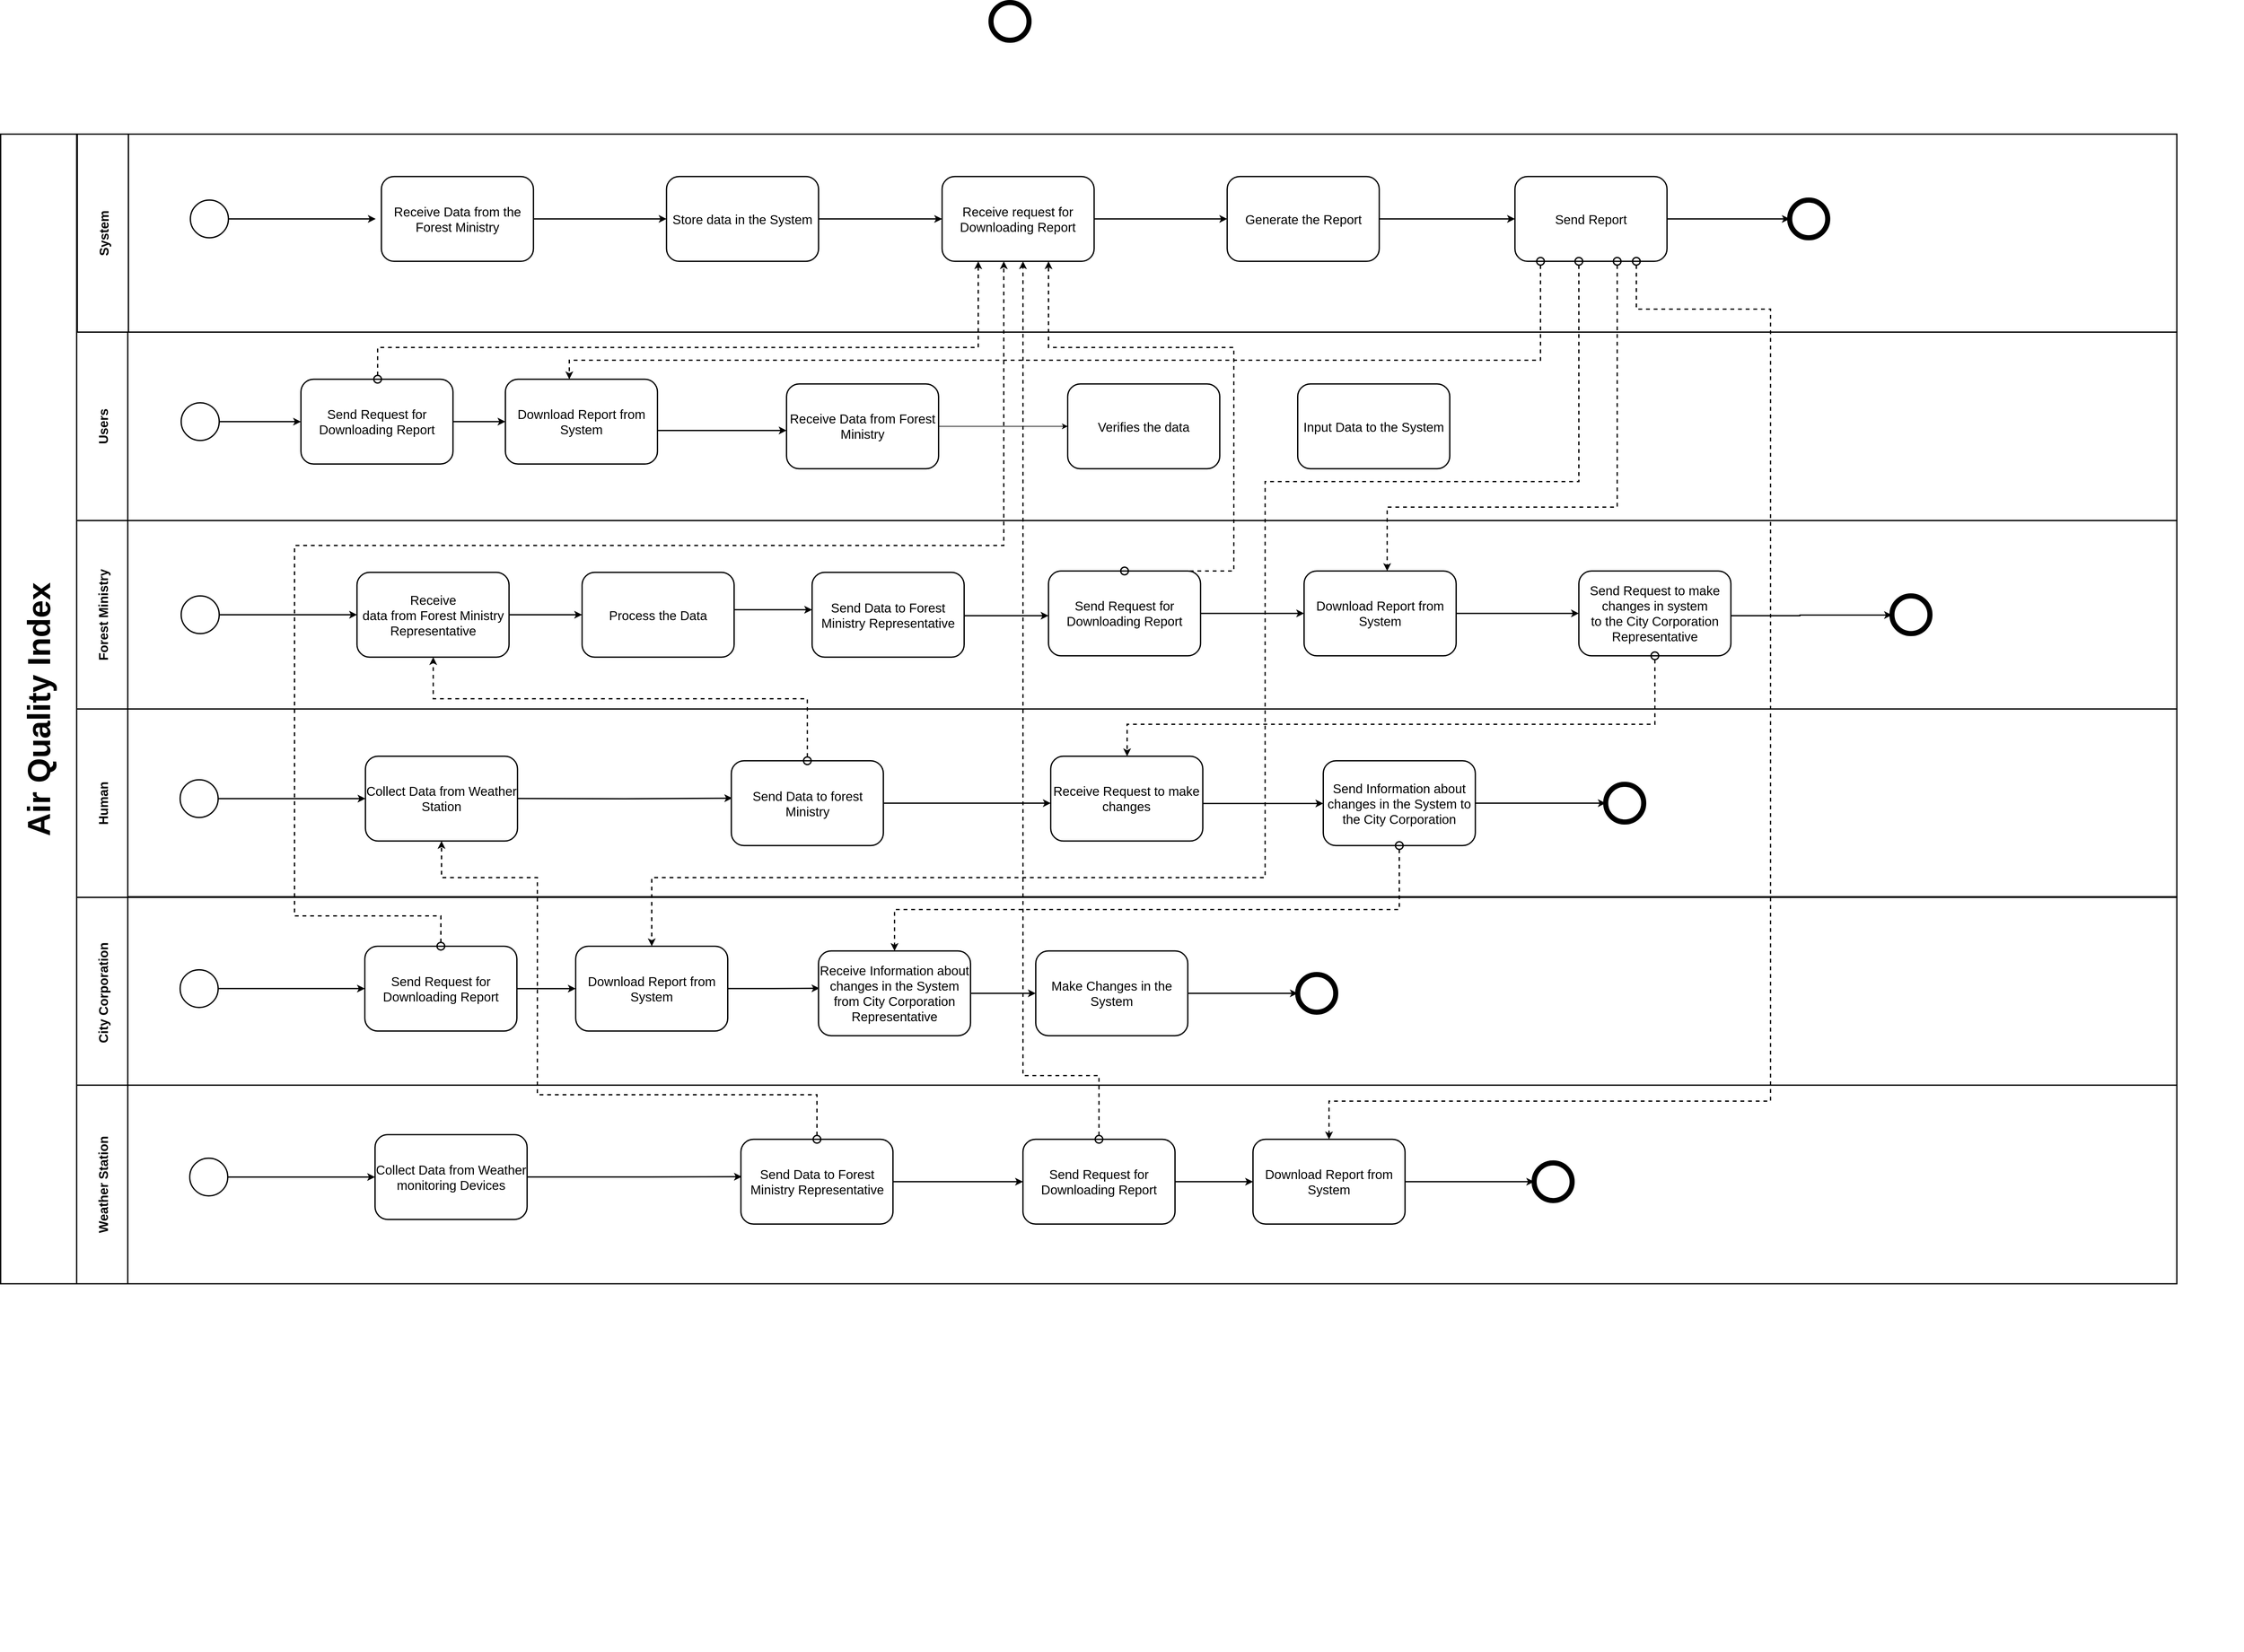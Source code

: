 <mxfile version="20.2.3" type="github">
  <diagram id="EGwHfUXkq1iX7QBWrGjY" name="Page-1">
    <mxGraphModel dx="1038" dy="1679" grid="1" gridSize="10" guides="1" tooltips="1" connect="1" arrows="1" fold="1" page="1" pageScale="1" pageWidth="850" pageHeight="1100" math="0" shadow="0">
      <root>
        <mxCell id="0" />
        <mxCell id="1" parent="0" />
        <mxCell id="KPnS5FJmeg73gy5v9fOs-1" value="" style="group;horizontal=0;" connectable="0" vertex="1" parent="1">
          <mxGeometry x="170" y="-744" width="3510" height="2360" as="geometry" />
        </mxCell>
        <mxCell id="KPnS5FJmeg73gy5v9fOs-2" value="Users" style="swimlane;horizontal=0;startSize=80;strokeWidth=2;fontSize=20;" vertex="1" parent="KPnS5FJmeg73gy5v9fOs-1">
          <mxGeometry x="118.983" y="300" width="3286.907" height="295" as="geometry" />
        </mxCell>
        <mxCell id="KPnS5FJmeg73gy5v9fOs-3" style="edgeStyle=orthogonalEdgeStyle;shape=connector;rounded=0;orthogonalLoop=1;jettySize=auto;html=1;exitX=1;exitY=0.5;exitDx=0;exitDy=0;exitPerimeter=0;labelBackgroundColor=default;fontFamily=Helvetica;fontSize=11;fontColor=default;startArrow=none;startFill=0;endArrow=classic;strokeColor=default;strokeWidth=2;" edge="1" parent="KPnS5FJmeg73gy5v9fOs-2" source="KPnS5FJmeg73gy5v9fOs-4" target="KPnS5FJmeg73gy5v9fOs-8">
          <mxGeometry relative="1" as="geometry" />
        </mxCell>
        <mxCell id="KPnS5FJmeg73gy5v9fOs-4" value="" style="strokeWidth=2;html=1;shape=mxgraph.flowchart.start_2;whiteSpace=wrap;" vertex="1" parent="KPnS5FJmeg73gy5v9fOs-2">
          <mxGeometry x="163.602" y="110.625" width="59.492" height="59" as="geometry" />
        </mxCell>
        <mxCell id="KPnS5FJmeg73gy5v9fOs-5" value="&lt;span style=&quot;font-size: 20px;&quot;&gt;Download Report from System&lt;/span&gt;" style="rounded=1;whiteSpace=wrap;html=1;strokeWidth=2;" vertex="1" parent="KPnS5FJmeg73gy5v9fOs-2">
          <mxGeometry x="671.017" y="73.75" width="237.966" height="132.75" as="geometry" />
        </mxCell>
        <mxCell id="KPnS5FJmeg73gy5v9fOs-6" style="edgeStyle=orthogonalEdgeStyle;rounded=0;orthogonalLoop=1;jettySize=auto;html=1;strokeWidth=2;" edge="1" parent="KPnS5FJmeg73gy5v9fOs-2" source="KPnS5FJmeg73gy5v9fOs-5" target="KPnS5FJmeg73gy5v9fOs-10">
          <mxGeometry relative="1" as="geometry">
            <mxPoint x="1081.017" y="144" as="targetPoint" />
            <Array as="points">
              <mxPoint x="1081" y="154" />
              <mxPoint x="1081" y="154" />
            </Array>
          </mxGeometry>
        </mxCell>
        <mxCell id="KPnS5FJmeg73gy5v9fOs-7" style="edgeStyle=orthogonalEdgeStyle;shape=connector;rounded=0;orthogonalLoop=1;jettySize=auto;html=1;exitX=1;exitY=0.5;exitDx=0;exitDy=0;entryX=0;entryY=0.5;entryDx=0;entryDy=0;labelBackgroundColor=default;fontFamily=Helvetica;fontSize=11;fontColor=default;startArrow=none;startFill=0;endArrow=classic;strokeColor=default;strokeWidth=2;" edge="1" parent="KPnS5FJmeg73gy5v9fOs-2" source="KPnS5FJmeg73gy5v9fOs-8" target="KPnS5FJmeg73gy5v9fOs-5">
          <mxGeometry relative="1" as="geometry" />
        </mxCell>
        <mxCell id="KPnS5FJmeg73gy5v9fOs-8" value="&lt;span style=&quot;font-size: 20px;&quot;&gt;Send Request for Downloading Report&lt;/span&gt;" style="rounded=1;whiteSpace=wrap;html=1;strokeWidth=2;" vertex="1" parent="KPnS5FJmeg73gy5v9fOs-2">
          <mxGeometry x="351.013" y="73.75" width="237.966" height="132.75" as="geometry" />
        </mxCell>
        <mxCell id="KPnS5FJmeg73gy5v9fOs-9" style="edgeStyle=orthogonalEdgeStyle;rounded=0;orthogonalLoop=1;jettySize=auto;html=1;exitX=1;exitY=0.5;exitDx=0;exitDy=0;" edge="1" parent="KPnS5FJmeg73gy5v9fOs-2" source="KPnS5FJmeg73gy5v9fOs-10" target="KPnS5FJmeg73gy5v9fOs-11">
          <mxGeometry relative="1" as="geometry" />
        </mxCell>
        <mxCell id="KPnS5FJmeg73gy5v9fOs-10" value="&lt;span style=&quot;font-size: 20px;&quot;&gt;Receive Data from Forest Ministry&lt;/span&gt;" style="rounded=1;whiteSpace=wrap;html=1;strokeWidth=2;" vertex="1" parent="KPnS5FJmeg73gy5v9fOs-2">
          <mxGeometry x="1111.017" y="81.12" width="237.966" height="132.75" as="geometry" />
        </mxCell>
        <mxCell id="KPnS5FJmeg73gy5v9fOs-11" value="&lt;span style=&quot;font-size: 20px;&quot;&gt;Verifies the data&lt;/span&gt;" style="rounded=1;whiteSpace=wrap;html=1;strokeWidth=2;" vertex="1" parent="KPnS5FJmeg73gy5v9fOs-2">
          <mxGeometry x="1551.017" y="81.13" width="237.966" height="132.75" as="geometry" />
        </mxCell>
        <mxCell id="KPnS5FJmeg73gy5v9fOs-12" value="&lt;span style=&quot;font-size: 20px;&quot;&gt;Input Data to the System&lt;/span&gt;" style="rounded=1;whiteSpace=wrap;html=1;strokeWidth=2;" vertex="1" parent="KPnS5FJmeg73gy5v9fOs-2">
          <mxGeometry x="1911.017" y="81.13" width="237.966" height="132.75" as="geometry" />
        </mxCell>
        <mxCell id="KPnS5FJmeg73gy5v9fOs-13" value="" style="group;strokeWidth=2;" connectable="0" vertex="1" parent="KPnS5FJmeg73gy5v9fOs-1">
          <mxGeometry x="118.983" y="595" width="3391.017" height="1770" as="geometry" />
        </mxCell>
        <mxCell id="KPnS5FJmeg73gy5v9fOs-14" value="" style="group;strokeWidth=2;" connectable="0" vertex="1" parent="KPnS5FJmeg73gy5v9fOs-13">
          <mxGeometry y="295" width="3331.525" height="1475" as="geometry" />
        </mxCell>
        <mxCell id="KPnS5FJmeg73gy5v9fOs-15" value="" style="group;strokeWidth=2;" connectable="0" vertex="1" parent="KPnS5FJmeg73gy5v9fOs-14">
          <mxGeometry width="3331.525" height="1475" as="geometry" />
        </mxCell>
        <mxCell id="KPnS5FJmeg73gy5v9fOs-16" value="Weather Station" style="swimlane;horizontal=0;startSize=80;fillStyle=solid;strokeWidth=2;fontSize=20;fontStyle=1" vertex="1" parent="KPnS5FJmeg73gy5v9fOs-15">
          <mxGeometry y="589" width="3286.91" height="311" as="geometry" />
        </mxCell>
        <mxCell id="KPnS5FJmeg73gy5v9fOs-17" style="edgeStyle=orthogonalEdgeStyle;rounded=0;orthogonalLoop=1;jettySize=auto;html=1;entryX=0;entryY=0.5;entryDx=0;entryDy=0;strokeWidth=2;" edge="1" parent="KPnS5FJmeg73gy5v9fOs-16" source="KPnS5FJmeg73gy5v9fOs-18" target="KPnS5FJmeg73gy5v9fOs-20">
          <mxGeometry relative="1" as="geometry" />
        </mxCell>
        <mxCell id="KPnS5FJmeg73gy5v9fOs-18" value="" style="strokeWidth=2;html=1;shape=mxgraph.flowchart.start_2;whiteSpace=wrap;" vertex="1" parent="KPnS5FJmeg73gy5v9fOs-16">
          <mxGeometry x="176.987" y="114.313" width="59.492" height="59" as="geometry" />
        </mxCell>
        <mxCell id="KPnS5FJmeg73gy5v9fOs-19" style="edgeStyle=orthogonalEdgeStyle;rounded=0;orthogonalLoop=1;jettySize=auto;html=1;entryX=0.006;entryY=0.441;entryDx=0;entryDy=0;entryPerimeter=0;strokeWidth=2;" edge="1" parent="KPnS5FJmeg73gy5v9fOs-16" source="KPnS5FJmeg73gy5v9fOs-20" target="KPnS5FJmeg73gy5v9fOs-22">
          <mxGeometry relative="1" as="geometry" />
        </mxCell>
        <mxCell id="KPnS5FJmeg73gy5v9fOs-20" value="&lt;font style=&quot;font-size: 20px;&quot;&gt;Collect Data from Weather monitoring Devices&lt;/font&gt;" style="rounded=1;whiteSpace=wrap;html=1;strokeWidth=2;" vertex="1" parent="KPnS5FJmeg73gy5v9fOs-16">
          <mxGeometry x="467.008" y="77.438" width="237.966" height="132.75" as="geometry" />
        </mxCell>
        <mxCell id="KPnS5FJmeg73gy5v9fOs-21" style="edgeStyle=orthogonalEdgeStyle;rounded=0;orthogonalLoop=1;jettySize=auto;html=1;strokeWidth=2;" edge="1" parent="KPnS5FJmeg73gy5v9fOs-16" source="KPnS5FJmeg73gy5v9fOs-22" target="KPnS5FJmeg73gy5v9fOs-25">
          <mxGeometry relative="1" as="geometry">
            <mxPoint x="1502.16" y="150.845" as="targetPoint" />
          </mxGeometry>
        </mxCell>
        <mxCell id="KPnS5FJmeg73gy5v9fOs-22" value="&lt;font style=&quot;font-size: 20px;&quot;&gt;Send Data to Forest Ministry Representative&lt;/font&gt;" style="rounded=1;whiteSpace=wrap;html=1;strokeWidth=2;" vertex="1" parent="KPnS5FJmeg73gy5v9fOs-16">
          <mxGeometry x="1039.614" y="84.812" width="237.966" height="132.75" as="geometry" />
        </mxCell>
        <mxCell id="KPnS5FJmeg73gy5v9fOs-23" value="&lt;font style=&quot;font-size: 20px;&quot;&gt;Download Report from System&lt;/font&gt;" style="rounded=1;whiteSpace=wrap;html=1;strokeWidth=2;" vertex="1" parent="KPnS5FJmeg73gy5v9fOs-16">
          <mxGeometry x="1841.013" y="84.81" width="237.966" height="132.75" as="geometry" />
        </mxCell>
        <mxCell id="KPnS5FJmeg73gy5v9fOs-24" style="edgeStyle=orthogonalEdgeStyle;rounded=0;orthogonalLoop=1;jettySize=auto;html=1;strokeWidth=2;" edge="1" parent="KPnS5FJmeg73gy5v9fOs-16" source="KPnS5FJmeg73gy5v9fOs-23" target="KPnS5FJmeg73gy5v9fOs-27">
          <mxGeometry relative="1" as="geometry">
            <mxPoint x="2242.447" y="150.728" as="targetPoint" />
          </mxGeometry>
        </mxCell>
        <mxCell id="KPnS5FJmeg73gy5v9fOs-25" value="&lt;font style=&quot;font-size: 20px;&quot;&gt;Send Request for Downloading Report&lt;/font&gt;" style="rounded=1;whiteSpace=wrap;html=1;strokeWidth=2;" vertex="1" parent="KPnS5FJmeg73gy5v9fOs-16">
          <mxGeometry x="1481.013" y="84.81" width="237.966" height="132.75" as="geometry" />
        </mxCell>
        <mxCell id="KPnS5FJmeg73gy5v9fOs-26" style="edgeStyle=orthogonalEdgeStyle;rounded=0;orthogonalLoop=1;jettySize=auto;html=1;strokeWidth=2;" edge="1" parent="KPnS5FJmeg73gy5v9fOs-16" source="KPnS5FJmeg73gy5v9fOs-25" target="KPnS5FJmeg73gy5v9fOs-23">
          <mxGeometry relative="1" as="geometry">
            <mxPoint x="1482.036" y="-278.965" as="sourcePoint" />
            <mxPoint x="1532.034" y="-272.63" as="targetPoint" />
          </mxGeometry>
        </mxCell>
        <mxCell id="KPnS5FJmeg73gy5v9fOs-27" value="" style="strokeWidth=8;html=1;shape=mxgraph.flowchart.start_2;whiteSpace=wrap;" vertex="1" parent="KPnS5FJmeg73gy5v9fOs-16">
          <mxGeometry x="2281.021" y="121.69" width="59.492" height="59" as="geometry" />
        </mxCell>
        <mxCell id="KPnS5FJmeg73gy5v9fOs-28" value="City Corporation " style="swimlane;horizontal=0;startSize=80;strokeWidth=2;fontSize=20;" vertex="1" parent="KPnS5FJmeg73gy5v9fOs-15">
          <mxGeometry y="294" width="3286.907" height="295" as="geometry" />
        </mxCell>
        <mxCell id="KPnS5FJmeg73gy5v9fOs-29" value="" style="strokeWidth=2;html=1;shape=mxgraph.flowchart.start_2;whiteSpace=wrap;" vertex="1" parent="KPnS5FJmeg73gy5v9fOs-28">
          <mxGeometry x="161.952" y="114.315" width="59.492" height="59" as="geometry" />
        </mxCell>
        <mxCell id="KPnS5FJmeg73gy5v9fOs-30" value="" style="strokeWidth=8;html=1;shape=mxgraph.flowchart.start_2;whiteSpace=wrap;" vertex="1" parent="KPnS5FJmeg73gy5v9fOs-28">
          <mxGeometry x="1911.021" y="121.69" width="59.492" height="59" as="geometry" />
        </mxCell>
        <mxCell id="KPnS5FJmeg73gy5v9fOs-31" value="&lt;font style=&quot;font-size: 20px;&quot;&gt;Download Report from System&lt;/font&gt;" style="rounded=1;whiteSpace=wrap;html=1;strokeWidth=2;" vertex="1" parent="KPnS5FJmeg73gy5v9fOs-28">
          <mxGeometry x="781.013" y="77.44" width="237.966" height="132.75" as="geometry" />
        </mxCell>
        <mxCell id="KPnS5FJmeg73gy5v9fOs-32" style="edgeStyle=orthogonalEdgeStyle;rounded=0;orthogonalLoop=1;jettySize=auto;html=1;strokeWidth=2;" edge="1" parent="KPnS5FJmeg73gy5v9fOs-28" source="KPnS5FJmeg73gy5v9fOs-29" target="KPnS5FJmeg73gy5v9fOs-38">
          <mxGeometry relative="1" as="geometry">
            <mxPoint x="411.017" y="144" as="targetPoint" />
          </mxGeometry>
        </mxCell>
        <mxCell id="KPnS5FJmeg73gy5v9fOs-33" style="edgeStyle=orthogonalEdgeStyle;rounded=0;orthogonalLoop=1;jettySize=auto;html=1;strokeWidth=2;" edge="1" parent="KPnS5FJmeg73gy5v9fOs-28" source="KPnS5FJmeg73gy5v9fOs-34" target="KPnS5FJmeg73gy5v9fOs-36">
          <mxGeometry relative="1" as="geometry">
            <mxPoint x="1501.017" y="151" as="targetPoint" />
          </mxGeometry>
        </mxCell>
        <mxCell id="KPnS5FJmeg73gy5v9fOs-34" value="&lt;font style=&quot;font-size: 20px;&quot;&gt;Receive Information about changes in the System from City Corporation Representative&lt;/font&gt;" style="rounded=1;whiteSpace=wrap;html=1;strokeWidth=2;" vertex="1" parent="KPnS5FJmeg73gy5v9fOs-28">
          <mxGeometry x="1161.019" y="84.815" width="237.966" height="132.75" as="geometry" />
        </mxCell>
        <mxCell id="KPnS5FJmeg73gy5v9fOs-35" style="edgeStyle=orthogonalEdgeStyle;rounded=0;orthogonalLoop=1;jettySize=auto;html=1;entryX=0.006;entryY=0.441;entryDx=0;entryDy=0;entryPerimeter=0;strokeWidth=2;" edge="1" parent="KPnS5FJmeg73gy5v9fOs-28" source="KPnS5FJmeg73gy5v9fOs-31" target="KPnS5FJmeg73gy5v9fOs-34">
          <mxGeometry relative="1" as="geometry" />
        </mxCell>
        <mxCell id="KPnS5FJmeg73gy5v9fOs-36" value="&lt;font style=&quot;font-size: 20px;&quot;&gt;Make Changes in the System&lt;/font&gt;" style="rounded=1;whiteSpace=wrap;html=1;strokeWidth=2;" vertex="1" parent="KPnS5FJmeg73gy5v9fOs-28">
          <mxGeometry x="1501.019" y="84.815" width="237.966" height="132.75" as="geometry" />
        </mxCell>
        <mxCell id="KPnS5FJmeg73gy5v9fOs-37" style="edgeStyle=orthogonalEdgeStyle;rounded=0;orthogonalLoop=1;jettySize=auto;html=1;strokeWidth=2;" edge="1" parent="KPnS5FJmeg73gy5v9fOs-28" source="KPnS5FJmeg73gy5v9fOs-36" target="KPnS5FJmeg73gy5v9fOs-30">
          <mxGeometry relative="1" as="geometry">
            <mxPoint x="1751.015" y="150.6" as="sourcePoint" />
            <mxPoint x="1891.017" y="151" as="targetPoint" />
          </mxGeometry>
        </mxCell>
        <mxCell id="KPnS5FJmeg73gy5v9fOs-38" value="&lt;font style=&quot;font-size: 20px;&quot;&gt;Send Request for Downloading Report&lt;/font&gt;" style="rounded=1;whiteSpace=wrap;html=1;strokeWidth=2;" vertex="1" parent="KPnS5FJmeg73gy5v9fOs-28">
          <mxGeometry x="451.013" y="77.44" width="237.966" height="132.75" as="geometry" />
        </mxCell>
        <mxCell id="KPnS5FJmeg73gy5v9fOs-39" style="edgeStyle=orthogonalEdgeStyle;rounded=0;orthogonalLoop=1;jettySize=auto;html=1;strokeWidth=2;" edge="1" parent="KPnS5FJmeg73gy5v9fOs-28" source="KPnS5FJmeg73gy5v9fOs-38" target="KPnS5FJmeg73gy5v9fOs-31">
          <mxGeometry relative="1" as="geometry">
            <mxPoint x="711.019" y="153.665" as="sourcePoint" />
            <mxPoint x="761.017" y="160" as="targetPoint" />
          </mxGeometry>
        </mxCell>
        <mxCell id="KPnS5FJmeg73gy5v9fOs-40" value="Human" style="swimlane;horizontal=0;startSize=80;strokeWidth=2;fontSize=20;" vertex="1" parent="KPnS5FJmeg73gy5v9fOs-15">
          <mxGeometry width="3286.907" height="295" as="geometry" />
        </mxCell>
        <mxCell id="KPnS5FJmeg73gy5v9fOs-41" value="" style="strokeWidth=2;html=1;shape=mxgraph.flowchart.start_2;whiteSpace=wrap;" vertex="1" parent="KPnS5FJmeg73gy5v9fOs-40">
          <mxGeometry x="161.952" y="110.875" width="59.492" height="59" as="geometry" />
        </mxCell>
        <mxCell id="KPnS5FJmeg73gy5v9fOs-42" style="edgeStyle=orthogonalEdgeStyle;rounded=0;orthogonalLoop=1;jettySize=auto;html=1;entryX=0;entryY=0.5;entryDx=0;entryDy=0;strokeWidth=2;" edge="1" parent="KPnS5FJmeg73gy5v9fOs-40" source="KPnS5FJmeg73gy5v9fOs-41" target="KPnS5FJmeg73gy5v9fOs-43">
          <mxGeometry relative="1" as="geometry" />
        </mxCell>
        <mxCell id="KPnS5FJmeg73gy5v9fOs-43" value="&lt;font style=&quot;font-size: 20px;&quot;&gt;Collect Data from Weather Station&lt;/font&gt;" style="rounded=1;whiteSpace=wrap;html=1;strokeWidth=2;" vertex="1" parent="KPnS5FJmeg73gy5v9fOs-40">
          <mxGeometry x="451.973" y="74.0" width="237.966" height="132.75" as="geometry" />
        </mxCell>
        <mxCell id="KPnS5FJmeg73gy5v9fOs-44" style="edgeStyle=orthogonalEdgeStyle;rounded=0;orthogonalLoop=1;jettySize=auto;html=1;entryX=0.006;entryY=0.441;entryDx=0;entryDy=0;entryPerimeter=0;strokeWidth=2;" edge="1" parent="KPnS5FJmeg73gy5v9fOs-40" target="KPnS5FJmeg73gy5v9fOs-45">
          <mxGeometry relative="1" as="geometry">
            <mxPoint x="689.939" y="140.075" as="sourcePoint" />
          </mxGeometry>
        </mxCell>
        <mxCell id="KPnS5FJmeg73gy5v9fOs-45" value="&lt;font style=&quot;font-size: 20px;&quot;&gt;Send Data to forest Ministry&lt;/font&gt;" style="rounded=1;whiteSpace=wrap;html=1;strokeWidth=2;" vertex="1" parent="KPnS5FJmeg73gy5v9fOs-40">
          <mxGeometry x="1024.579" y="81.125" width="237.966" height="132.75" as="geometry" />
        </mxCell>
        <mxCell id="KPnS5FJmeg73gy5v9fOs-46" value="&lt;font style=&quot;font-size: 20px;&quot;&gt;Receive Request to make changes&lt;/font&gt;" style="rounded=1;whiteSpace=wrap;html=1;strokeWidth=2;" vertex="1" parent="KPnS5FJmeg73gy5v9fOs-40">
          <mxGeometry x="1524.469" y="74.005" width="237.966" height="132.75" as="geometry" />
        </mxCell>
        <mxCell id="KPnS5FJmeg73gy5v9fOs-47" style="edgeStyle=orthogonalEdgeStyle;rounded=0;orthogonalLoop=1;jettySize=auto;html=1;strokeWidth=2;" edge="1" parent="KPnS5FJmeg73gy5v9fOs-40" source="KPnS5FJmeg73gy5v9fOs-45" target="KPnS5FJmeg73gy5v9fOs-46">
          <mxGeometry relative="1" as="geometry">
            <mxPoint x="1281.019" y="150.235" as="sourcePoint" />
            <mxPoint x="1481.017" y="164" as="targetPoint" />
            <Array as="points">
              <mxPoint x="1451" y="148" />
              <mxPoint x="1451" y="148" />
            </Array>
          </mxGeometry>
        </mxCell>
        <mxCell id="KPnS5FJmeg73gy5v9fOs-48" value="&lt;font style=&quot;font-size: 20px;&quot;&gt;Send Information about changes in the System to the City Corporation&lt;/font&gt;" style="rounded=1;whiteSpace=wrap;html=1;strokeWidth=2;" vertex="1" parent="KPnS5FJmeg73gy5v9fOs-40">
          <mxGeometry x="1951.019" y="81.125" width="237.966" height="132.75" as="geometry" />
        </mxCell>
        <mxCell id="KPnS5FJmeg73gy5v9fOs-49" style="edgeStyle=orthogonalEdgeStyle;rounded=0;orthogonalLoop=1;jettySize=auto;html=1;strokeWidth=2;" edge="1" parent="KPnS5FJmeg73gy5v9fOs-40" source="KPnS5FJmeg73gy5v9fOs-46" target="KPnS5FJmeg73gy5v9fOs-48">
          <mxGeometry relative="1" as="geometry">
            <mxPoint x="1791.015" y="146.781" as="sourcePoint" />
            <mxPoint x="1908.017" y="154" as="targetPoint" />
            <Array as="points">
              <mxPoint x="1811" y="148" />
              <mxPoint x="1811" y="148" />
            </Array>
          </mxGeometry>
        </mxCell>
        <mxCell id="KPnS5FJmeg73gy5v9fOs-50" value="" style="strokeWidth=8;html=1;shape=mxgraph.flowchart.start_2;whiteSpace=wrap;" vertex="1" parent="KPnS5FJmeg73gy5v9fOs-40">
          <mxGeometry x="2393.051" y="118.0" width="59.492" height="59" as="geometry" />
        </mxCell>
        <mxCell id="KPnS5FJmeg73gy5v9fOs-51" style="edgeStyle=orthogonalEdgeStyle;rounded=0;orthogonalLoop=1;jettySize=auto;html=1;strokeWidth=2;" edge="1" parent="KPnS5FJmeg73gy5v9fOs-40" source="KPnS5FJmeg73gy5v9fOs-48" target="KPnS5FJmeg73gy5v9fOs-50">
          <mxGeometry relative="1" as="geometry">
            <mxPoint x="2221.015" y="147.453" as="sourcePoint" />
            <mxPoint x="2084.064" y="-292.69" as="targetPoint" />
          </mxGeometry>
        </mxCell>
        <mxCell id="KPnS5FJmeg73gy5v9fOs-52" style="edgeStyle=orthogonalEdgeStyle;rounded=0;orthogonalLoop=1;jettySize=auto;html=1;dashed=1;startArrow=oval;startFill=0;endArrow=classic;endFill=1;strokeWidth=2;startSize=12;" edge="1" parent="KPnS5FJmeg73gy5v9fOs-15" source="KPnS5FJmeg73gy5v9fOs-22" target="KPnS5FJmeg73gy5v9fOs-43">
          <mxGeometry relative="1" as="geometry">
            <Array as="points">
              <mxPoint x="1159" y="604" />
              <mxPoint x="721" y="604" />
              <mxPoint x="721" y="264" />
              <mxPoint x="571" y="264" />
            </Array>
            <mxPoint x="251.017" y="234" as="targetPoint" />
          </mxGeometry>
        </mxCell>
        <mxCell id="KPnS5FJmeg73gy5v9fOs-53" style="edgeStyle=orthogonalEdgeStyle;rounded=0;orthogonalLoop=1;jettySize=auto;html=1;exitX=0.5;exitY=1;exitDx=0;exitDy=0;dashed=1;startArrow=oval;startFill=0;startSize=12;sourcePerimeterSpacing=0;strokeWidth=2;" edge="1" parent="KPnS5FJmeg73gy5v9fOs-15" source="KPnS5FJmeg73gy5v9fOs-48" target="KPnS5FJmeg73gy5v9fOs-34">
          <mxGeometry relative="1" as="geometry">
            <Array as="points">
              <mxPoint x="2070" y="314" />
              <mxPoint x="1280" y="314" />
            </Array>
          </mxGeometry>
        </mxCell>
        <mxCell id="KPnS5FJmeg73gy5v9fOs-54" value="Forest Ministry" style="swimlane;horizontal=0;startSize=80;strokeWidth=2;fontSize=20;rounded=0;swimlaneLine=1;" vertex="1" parent="KPnS5FJmeg73gy5v9fOs-13">
          <mxGeometry width="3286.907" height="295" as="geometry">
            <mxRectangle x="880" y="360" width="40" height="150" as="alternateBounds" />
          </mxGeometry>
        </mxCell>
        <mxCell id="KPnS5FJmeg73gy5v9fOs-55" style="edgeStyle=orthogonalEdgeStyle;rounded=0;orthogonalLoop=1;jettySize=auto;html=1;strokeWidth=2;" edge="1" parent="KPnS5FJmeg73gy5v9fOs-54" source="KPnS5FJmeg73gy5v9fOs-63" target="KPnS5FJmeg73gy5v9fOs-67">
          <mxGeometry relative="1" as="geometry">
            <mxPoint x="2341.017" y="145.38" as="targetPoint" />
            <mxPoint x="2111.017" y="149" as="sourcePoint" />
          </mxGeometry>
        </mxCell>
        <mxCell id="KPnS5FJmeg73gy5v9fOs-56" value="&lt;font style=&quot;font-size: 20px;&quot;&gt;Send Data to Forest Ministry Representative&lt;/font&gt;" style="rounded=1;whiteSpace=wrap;html=1;strokeWidth=2;" vertex="1" parent="KPnS5FJmeg73gy5v9fOs-54">
          <mxGeometry x="1151.012" y="81.125" width="237.966" height="132.75" as="geometry" />
        </mxCell>
        <mxCell id="KPnS5FJmeg73gy5v9fOs-57" style="edgeStyle=orthogonalEdgeStyle;rounded=0;orthogonalLoop=1;jettySize=auto;html=1;entryX=0;entryY=0.5;entryDx=0;entryDy=0;strokeWidth=2;" edge="1" parent="KPnS5FJmeg73gy5v9fOs-54" source="KPnS5FJmeg73gy5v9fOs-62" target="KPnS5FJmeg73gy5v9fOs-61">
          <mxGeometry relative="1" as="geometry" />
        </mxCell>
        <mxCell id="KPnS5FJmeg73gy5v9fOs-58" style="edgeStyle=orthogonalEdgeStyle;rounded=0;orthogonalLoop=1;jettySize=auto;html=1;exitX=1;exitY=0.441;exitDx=0;exitDy=0;exitPerimeter=0;strokeWidth=2;" edge="1" parent="KPnS5FJmeg73gy5v9fOs-54" source="KPnS5FJmeg73gy5v9fOs-59" target="KPnS5FJmeg73gy5v9fOs-56">
          <mxGeometry relative="1" as="geometry">
            <mxPoint x="1181.017" y="140" as="targetPoint" />
            <Array as="points">
              <mxPoint x="1190" y="140" />
              <mxPoint x="1190" y="147" />
            </Array>
          </mxGeometry>
        </mxCell>
        <mxCell id="KPnS5FJmeg73gy5v9fOs-59" value="&lt;font style=&quot;font-size: 20px;&quot;&gt;Process the Data&lt;/font&gt;" style="rounded=1;whiteSpace=wrap;html=1;strokeWidth=2;" vertex="1" parent="KPnS5FJmeg73gy5v9fOs-54">
          <mxGeometry x="791.014" y="81.125" width="237.966" height="132.75" as="geometry" />
        </mxCell>
        <mxCell id="KPnS5FJmeg73gy5v9fOs-60" style="edgeStyle=orthogonalEdgeStyle;rounded=0;orthogonalLoop=1;jettySize=auto;html=1;exitX=1;exitY=0.5;exitDx=0;exitDy=0;entryX=0;entryY=0.5;entryDx=0;entryDy=0;fontSize=27;strokeWidth=2;" edge="1" parent="KPnS5FJmeg73gy5v9fOs-54" source="KPnS5FJmeg73gy5v9fOs-61" target="KPnS5FJmeg73gy5v9fOs-59">
          <mxGeometry relative="1" as="geometry" />
        </mxCell>
        <mxCell id="KPnS5FJmeg73gy5v9fOs-61" value="&lt;span style=&quot;font-size: 20px;&quot;&gt;Receive&lt;br&gt;data from Forest Ministry Representative&lt;/span&gt;" style="rounded=1;whiteSpace=wrap;html=1;strokeWidth=2;" vertex="1" parent="KPnS5FJmeg73gy5v9fOs-54">
          <mxGeometry x="438.75" y="81.125" width="237.966" height="132.75" as="geometry" />
        </mxCell>
        <mxCell id="KPnS5FJmeg73gy5v9fOs-62" value="" style="strokeWidth=2;html=1;shape=mxgraph.flowchart.start_2;whiteSpace=wrap;" vertex="1" parent="KPnS5FJmeg73gy5v9fOs-54">
          <mxGeometry x="163.602" y="118" width="59.492" height="59" as="geometry" />
        </mxCell>
        <mxCell id="KPnS5FJmeg73gy5v9fOs-63" value="&lt;font style=&quot;font-size: 20px;&quot;&gt;Download Report from System&lt;/font&gt;" style="rounded=1;whiteSpace=wrap;html=1;strokeWidth=2;" vertex="1" parent="KPnS5FJmeg73gy5v9fOs-54">
          <mxGeometry x="1921.013" y="79" width="237.966" height="132.75" as="geometry" />
        </mxCell>
        <mxCell id="KPnS5FJmeg73gy5v9fOs-64" value="&lt;font style=&quot;font-size: 20px;&quot;&gt;Send Request for Downloading Report&lt;/font&gt;" style="rounded=1;whiteSpace=wrap;html=1;strokeWidth=2;" vertex="1" parent="KPnS5FJmeg73gy5v9fOs-54">
          <mxGeometry x="1521.013" y="79" width="237.966" height="132.75" as="geometry" />
        </mxCell>
        <mxCell id="KPnS5FJmeg73gy5v9fOs-65" style="edgeStyle=orthogonalEdgeStyle;rounded=0;orthogonalLoop=1;jettySize=auto;html=1;strokeWidth=2;" edge="1" parent="KPnS5FJmeg73gy5v9fOs-54" source="KPnS5FJmeg73gy5v9fOs-64" target="KPnS5FJmeg73gy5v9fOs-63">
          <mxGeometry relative="1" as="geometry">
            <mxPoint x="1861.017" y="139" as="targetPoint" />
            <mxPoint x="1771.019" y="144.79" as="sourcePoint" />
          </mxGeometry>
        </mxCell>
        <mxCell id="KPnS5FJmeg73gy5v9fOs-66" style="edgeStyle=orthogonalEdgeStyle;rounded=0;orthogonalLoop=1;jettySize=auto;html=1;strokeWidth=2;" edge="1" parent="KPnS5FJmeg73gy5v9fOs-54" source="KPnS5FJmeg73gy5v9fOs-56" target="KPnS5FJmeg73gy5v9fOs-64">
          <mxGeometry relative="1" as="geometry">
            <mxPoint x="1471.017" y="179" as="targetPoint" />
            <mxPoint x="1401.019" y="149.025" as="sourcePoint" />
            <Array as="points">
              <mxPoint x="1471" y="149" />
              <mxPoint x="1471" y="149" />
            </Array>
          </mxGeometry>
        </mxCell>
        <mxCell id="KPnS5FJmeg73gy5v9fOs-67" value="&lt;font style=&quot;font-size: 20px;&quot;&gt;Send Request to make changes in system &lt;br&gt;to the City Corporation Representative&lt;/font&gt;" style="rounded=1;whiteSpace=wrap;html=1;strokeWidth=2;" vertex="1" parent="KPnS5FJmeg73gy5v9fOs-54">
          <mxGeometry x="2351.013" y="79" width="237.966" height="132.75" as="geometry" />
        </mxCell>
        <mxCell id="KPnS5FJmeg73gy5v9fOs-68" value="" style="strokeWidth=8;html=1;shape=mxgraph.flowchart.start_2;whiteSpace=wrap;" vertex="1" parent="KPnS5FJmeg73gy5v9fOs-54">
          <mxGeometry x="2841.021" y="118" width="59.492" height="59" as="geometry" />
        </mxCell>
        <mxCell id="KPnS5FJmeg73gy5v9fOs-69" style="edgeStyle=orthogonalEdgeStyle;rounded=0;orthogonalLoop=1;jettySize=auto;html=1;strokeWidth=2;" edge="1" parent="KPnS5FJmeg73gy5v9fOs-54" source="KPnS5FJmeg73gy5v9fOs-67" target="KPnS5FJmeg73gy5v9fOs-68">
          <mxGeometry relative="1" as="geometry">
            <mxPoint x="2793.053" y="148.995" as="targetPoint" />
            <mxPoint x="2601.019" y="148.995" as="sourcePoint" />
            <Array as="points">
              <mxPoint x="2697" y="149" />
              <mxPoint x="2793" y="148" />
            </Array>
          </mxGeometry>
        </mxCell>
        <mxCell id="KPnS5FJmeg73gy5v9fOs-70" style="edgeStyle=orthogonalEdgeStyle;rounded=0;orthogonalLoop=1;jettySize=auto;html=1;exitX=0.5;exitY=0;exitDx=0;exitDy=0;dashed=1;startArrow=oval;startFill=0;startSize=12;sourcePerimeterSpacing=0;strokeWidth=2;" edge="1" parent="KPnS5FJmeg73gy5v9fOs-13" source="KPnS5FJmeg73gy5v9fOs-45" target="KPnS5FJmeg73gy5v9fOs-61">
          <mxGeometry relative="1" as="geometry">
            <Array as="points">
              <mxPoint x="1143" y="279" />
              <mxPoint x="558" y="279" />
            </Array>
          </mxGeometry>
        </mxCell>
        <mxCell id="KPnS5FJmeg73gy5v9fOs-71" style="edgeStyle=orthogonalEdgeStyle;rounded=0;orthogonalLoop=1;jettySize=auto;html=1;exitX=0.5;exitY=1;exitDx=0;exitDy=0;dashed=1;startArrow=oval;startFill=0;startSize=12;sourcePerimeterSpacing=0;strokeWidth=2;" edge="1" parent="KPnS5FJmeg73gy5v9fOs-13" source="KPnS5FJmeg73gy5v9fOs-67" target="KPnS5FJmeg73gy5v9fOs-46">
          <mxGeometry relative="1" as="geometry">
            <mxPoint x="1551.017" y="359" as="targetPoint" />
            <Array as="points">
              <mxPoint x="2470" y="319" />
              <mxPoint x="1644" y="319" />
            </Array>
          </mxGeometry>
        </mxCell>
        <mxCell id="KPnS5FJmeg73gy5v9fOs-72" value="System" style="swimlane;horizontal=0;startSize=80;strokeWidth=2;fontSize=20;" vertex="1" parent="KPnS5FJmeg73gy5v9fOs-1">
          <mxGeometry x="120" y="-10" width="3285.89" height="310" as="geometry" />
        </mxCell>
        <mxCell id="KPnS5FJmeg73gy5v9fOs-73" style="edgeStyle=orthogonalEdgeStyle;shape=connector;rounded=0;orthogonalLoop=1;jettySize=auto;html=1;exitX=1;exitY=0.5;exitDx=0;exitDy=0;exitPerimeter=0;labelBackgroundColor=default;fontFamily=Helvetica;fontSize=11;fontColor=default;startArrow=none;startFill=0;endArrow=classic;strokeColor=default;strokeWidth=2;" edge="1" parent="KPnS5FJmeg73gy5v9fOs-72" source="KPnS5FJmeg73gy5v9fOs-74">
          <mxGeometry relative="1" as="geometry">
            <mxPoint x="467.008" y="132.75" as="targetPoint" />
          </mxGeometry>
        </mxCell>
        <mxCell id="KPnS5FJmeg73gy5v9fOs-74" value="" style="strokeWidth=2;html=1;shape=mxgraph.flowchart.start_2;whiteSpace=wrap;" vertex="1" parent="KPnS5FJmeg73gy5v9fOs-72">
          <mxGeometry x="176.987" y="103.25" width="59.492" height="59" as="geometry" />
        </mxCell>
        <mxCell id="KPnS5FJmeg73gy5v9fOs-75" value="" style="strokeWidth=8;html=1;shape=mxgraph.flowchart.start_2;whiteSpace=wrap;" vertex="1" parent="KPnS5FJmeg73gy5v9fOs-72">
          <mxGeometry x="2680.004" y="103.25" width="59.492" height="59" as="geometry" />
        </mxCell>
        <mxCell id="KPnS5FJmeg73gy5v9fOs-76" value="&lt;font style=&quot;font-size: 20px;&quot;&gt;Receive Data from the Forest Ministry&lt;/font&gt;" style="rounded=1;whiteSpace=wrap;html=1;strokeWidth=2;" vertex="1" parent="KPnS5FJmeg73gy5v9fOs-72">
          <mxGeometry x="475.932" y="66.375" width="237.966" height="132.75" as="geometry" />
        </mxCell>
        <mxCell id="KPnS5FJmeg73gy5v9fOs-77" value="&lt;font style=&quot;font-size: 20px;&quot;&gt;Store data in the System&lt;/font&gt;" style="rounded=1;whiteSpace=wrap;html=1;strokeWidth=2;" vertex="1" parent="KPnS5FJmeg73gy5v9fOs-72">
          <mxGeometry x="922.119" y="66.375" width="237.966" height="132.75" as="geometry" />
        </mxCell>
        <mxCell id="KPnS5FJmeg73gy5v9fOs-78" style="edgeStyle=orthogonalEdgeStyle;rounded=0;orthogonalLoop=1;jettySize=auto;html=1;entryX=0;entryY=0.5;entryDx=0;entryDy=0;startArrow=none;startFill=0;endArrow=classic;endFill=1;strokeWidth=2;" edge="1" parent="KPnS5FJmeg73gy5v9fOs-72" source="KPnS5FJmeg73gy5v9fOs-79" target="KPnS5FJmeg73gy5v9fOs-81">
          <mxGeometry relative="1" as="geometry" />
        </mxCell>
        <mxCell id="KPnS5FJmeg73gy5v9fOs-79" value="&lt;font style=&quot;font-size: 20px;&quot;&gt;Receive request for Downloading Report&lt;/font&gt;" style="rounded=1;whiteSpace=wrap;html=1;strokeWidth=2;" vertex="1" parent="KPnS5FJmeg73gy5v9fOs-72">
          <mxGeometry x="1353.432" y="66.375" width="237.966" height="132.75" as="geometry" />
        </mxCell>
        <mxCell id="KPnS5FJmeg73gy5v9fOs-80" style="edgeStyle=orthogonalEdgeStyle;rounded=0;orthogonalLoop=1;jettySize=auto;html=1;startArrow=none;startFill=0;endArrow=classic;endFill=1;strokeWidth=2;" edge="1" parent="KPnS5FJmeg73gy5v9fOs-72" source="KPnS5FJmeg73gy5v9fOs-81" target="KPnS5FJmeg73gy5v9fOs-84">
          <mxGeometry relative="1" as="geometry">
            <mxPoint x="2230" y="133" as="targetPoint" />
          </mxGeometry>
        </mxCell>
        <mxCell id="KPnS5FJmeg73gy5v9fOs-81" value="&lt;span style=&quot;font-size: 20px;&quot;&gt;Generate the Report&lt;/span&gt;" style="rounded=1;whiteSpace=wrap;html=1;strokeWidth=2;" vertex="1" parent="KPnS5FJmeg73gy5v9fOs-72">
          <mxGeometry x="1799.619" y="66.375" width="237.966" height="132.75" as="geometry" />
        </mxCell>
        <mxCell id="KPnS5FJmeg73gy5v9fOs-82" style="edgeStyle=orthogonalEdgeStyle;rounded=0;orthogonalLoop=1;jettySize=auto;html=1;strokeWidth=2;" edge="1" parent="KPnS5FJmeg73gy5v9fOs-72" source="KPnS5FJmeg73gy5v9fOs-76" target="KPnS5FJmeg73gy5v9fOs-77">
          <mxGeometry relative="1" as="geometry">
            <mxPoint x="921.102" y="142.75" as="targetPoint" />
          </mxGeometry>
        </mxCell>
        <mxCell id="KPnS5FJmeg73gy5v9fOs-83" style="edgeStyle=orthogonalEdgeStyle;rounded=0;orthogonalLoop=1;jettySize=auto;html=1;exitX=1;exitY=0.5;exitDx=0;exitDy=0;strokeWidth=2;" edge="1" parent="KPnS5FJmeg73gy5v9fOs-72" source="KPnS5FJmeg73gy5v9fOs-77" target="KPnS5FJmeg73gy5v9fOs-79">
          <mxGeometry relative="1" as="geometry">
            <mxPoint x="1352.415" y="142.012" as="targetPoint" />
          </mxGeometry>
        </mxCell>
        <mxCell id="KPnS5FJmeg73gy5v9fOs-84" value="&lt;span style=&quot;font-size: 20px;&quot;&gt;Send Report&lt;/span&gt;" style="rounded=1;whiteSpace=wrap;html=1;strokeWidth=2;" vertex="1" parent="KPnS5FJmeg73gy5v9fOs-72">
          <mxGeometry x="2249.999" y="66.375" width="237.966" height="132.75" as="geometry" />
        </mxCell>
        <mxCell id="KPnS5FJmeg73gy5v9fOs-85" style="edgeStyle=orthogonalEdgeStyle;rounded=0;orthogonalLoop=1;jettySize=auto;html=1;startArrow=none;startFill=0;endArrow=classic;endFill=1;strokeWidth=2;" edge="1" parent="KPnS5FJmeg73gy5v9fOs-72" source="KPnS5FJmeg73gy5v9fOs-84" target="KPnS5FJmeg73gy5v9fOs-75">
          <mxGeometry relative="1" as="geometry">
            <mxPoint x="2500.005" y="132.16" as="sourcePoint" />
            <mxPoint x="2630" y="132" as="targetPoint" />
          </mxGeometry>
        </mxCell>
        <mxCell id="KPnS5FJmeg73gy5v9fOs-86" style="edgeStyle=orthogonalEdgeStyle;rounded=0;orthogonalLoop=1;jettySize=auto;html=1;startArrow=oval;startFill=0;endArrow=classic;endFill=1;dashed=1;strokeWidth=2;jumpSize=6;startSize=12;" edge="1" parent="KPnS5FJmeg73gy5v9fOs-1" source="KPnS5FJmeg73gy5v9fOs-8" target="KPnS5FJmeg73gy5v9fOs-79">
          <mxGeometry relative="1" as="geometry">
            <mxPoint x="1580" y="214" as="targetPoint" />
            <Array as="points">
              <mxPoint x="590" y="324" />
              <mxPoint x="1530" y="324" />
            </Array>
          </mxGeometry>
        </mxCell>
        <mxCell id="KPnS5FJmeg73gy5v9fOs-87" style="edgeStyle=orthogonalEdgeStyle;rounded=0;orthogonalLoop=1;jettySize=auto;html=1;dashed=1;startArrow=oval;startFill=0;endArrow=classic;endFill=1;strokeWidth=2;startSize=12;" edge="1" parent="KPnS5FJmeg73gy5v9fOs-1" source="KPnS5FJmeg73gy5v9fOs-84" target="KPnS5FJmeg73gy5v9fOs-5">
          <mxGeometry relative="1" as="geometry">
            <Array as="points">
              <mxPoint x="2410" y="344" />
              <mxPoint x="890" y="344" />
            </Array>
            <mxPoint x="1120" y="364" as="targetPoint" />
          </mxGeometry>
        </mxCell>
        <mxCell id="KPnS5FJmeg73gy5v9fOs-88" value="&lt;b style=&quot;background-color: initial; font-size: 50px;&quot;&gt;&lt;font style=&quot;font-size: 50px;&quot;&gt;Air Quality Index&lt;/font&gt;&lt;/b&gt;" style="rounded=180&#xa;;whiteSpace=wrap;html=1;fontFamily=Helvetica;fontSize=50;fontColor=default;strokeWidth=2;verticalAlign=middle;horizontal=0;" vertex="1" parent="KPnS5FJmeg73gy5v9fOs-1">
          <mxGeometry y="-10" width="118.98" height="1800" as="geometry" />
        </mxCell>
        <mxCell id="KPnS5FJmeg73gy5v9fOs-89" style="edgeStyle=orthogonalEdgeStyle;rounded=0;orthogonalLoop=1;jettySize=auto;html=1;exitX=0.5;exitY=0;exitDx=0;exitDy=0;dashed=1;startArrow=oval;startFill=0;startSize=12;sourcePerimeterSpacing=0;strokeWidth=2;" edge="1" parent="KPnS5FJmeg73gy5v9fOs-1" source="KPnS5FJmeg73gy5v9fOs-64" target="KPnS5FJmeg73gy5v9fOs-79">
          <mxGeometry relative="1" as="geometry">
            <Array as="points">
              <mxPoint x="1930" y="674" />
              <mxPoint x="1930" y="324" />
              <mxPoint x="1640" y="324" />
            </Array>
          </mxGeometry>
        </mxCell>
        <mxCell id="KPnS5FJmeg73gy5v9fOs-90" style="edgeStyle=orthogonalEdgeStyle;rounded=0;orthogonalLoop=1;jettySize=auto;html=1;dashed=1;startArrow=oval;startFill=0;startSize=12;sourcePerimeterSpacing=0;strokeWidth=2;" edge="1" parent="KPnS5FJmeg73gy5v9fOs-1" source="KPnS5FJmeg73gy5v9fOs-84" target="KPnS5FJmeg73gy5v9fOs-63">
          <mxGeometry relative="1" as="geometry">
            <Array as="points">
              <mxPoint x="2530" y="574" />
              <mxPoint x="2170" y="574" />
            </Array>
          </mxGeometry>
        </mxCell>
        <mxCell id="KPnS5FJmeg73gy5v9fOs-91" style="edgeStyle=orthogonalEdgeStyle;rounded=0;orthogonalLoop=1;jettySize=auto;html=1;exitX=0.5;exitY=0;exitDx=0;exitDy=0;dashed=1;startArrow=oval;startFill=0;startSize=12;sourcePerimeterSpacing=0;strokeWidth=2;" edge="1" parent="KPnS5FJmeg73gy5v9fOs-1" source="KPnS5FJmeg73gy5v9fOs-38" target="KPnS5FJmeg73gy5v9fOs-79">
          <mxGeometry relative="1" as="geometry">
            <Array as="points">
              <mxPoint x="689" y="1214" />
              <mxPoint x="460" y="1214" />
              <mxPoint x="460" y="634" />
              <mxPoint x="1570" y="634" />
            </Array>
          </mxGeometry>
        </mxCell>
        <mxCell id="KPnS5FJmeg73gy5v9fOs-92" style="edgeStyle=orthogonalEdgeStyle;rounded=0;orthogonalLoop=1;jettySize=auto;html=1;dashed=1;startArrow=oval;startFill=0;startSize=12;sourcePerimeterSpacing=0;strokeWidth=2;" edge="1" parent="KPnS5FJmeg73gy5v9fOs-1" source="KPnS5FJmeg73gy5v9fOs-84" target="KPnS5FJmeg73gy5v9fOs-31">
          <mxGeometry relative="1" as="geometry">
            <Array as="points">
              <mxPoint x="2470" y="534" />
              <mxPoint x="1979" y="534" />
              <mxPoint x="1979" y="1154" />
              <mxPoint x="1019" y="1154" />
            </Array>
          </mxGeometry>
        </mxCell>
        <mxCell id="KPnS5FJmeg73gy5v9fOs-93" style="edgeStyle=orthogonalEdgeStyle;rounded=0;orthogonalLoop=1;jettySize=auto;html=1;exitX=0.5;exitY=0;exitDx=0;exitDy=0;dashed=1;startArrow=oval;startFill=0;startSize=12;sourcePerimeterSpacing=0;strokeWidth=2;" edge="1" parent="KPnS5FJmeg73gy5v9fOs-1" source="KPnS5FJmeg73gy5v9fOs-25" target="KPnS5FJmeg73gy5v9fOs-79">
          <mxGeometry relative="1" as="geometry">
            <Array as="points">
              <mxPoint x="1719" y="1464" />
              <mxPoint x="1600" y="1464" />
            </Array>
          </mxGeometry>
        </mxCell>
        <mxCell id="KPnS5FJmeg73gy5v9fOs-94" style="edgeStyle=orthogonalEdgeStyle;rounded=0;orthogonalLoop=1;jettySize=auto;html=1;dashed=1;startArrow=oval;startFill=0;startSize=12;sourcePerimeterSpacing=0;strokeWidth=2;" edge="1" parent="KPnS5FJmeg73gy5v9fOs-1" source="KPnS5FJmeg73gy5v9fOs-84" target="KPnS5FJmeg73gy5v9fOs-23">
          <mxGeometry relative="1" as="geometry">
            <mxPoint x="2607.286" y="1602.571" as="targetPoint" />
            <mxPoint x="2620" y="214" as="sourcePoint" />
            <Array as="points">
              <mxPoint x="2560" y="264" />
              <mxPoint x="2770" y="264" />
              <mxPoint x="2770" y="1504" />
              <mxPoint x="2079" y="1504" />
            </Array>
          </mxGeometry>
        </mxCell>
        <mxCell id="KPnS5FJmeg73gy5v9fOs-95" value="" style="strokeWidth=8;html=1;shape=mxgraph.flowchart.start_2;whiteSpace=wrap;" vertex="1" parent="1">
          <mxGeometry x="1720.004" y="-959.995" width="59.492" height="59" as="geometry" />
        </mxCell>
      </root>
    </mxGraphModel>
  </diagram>
</mxfile>
